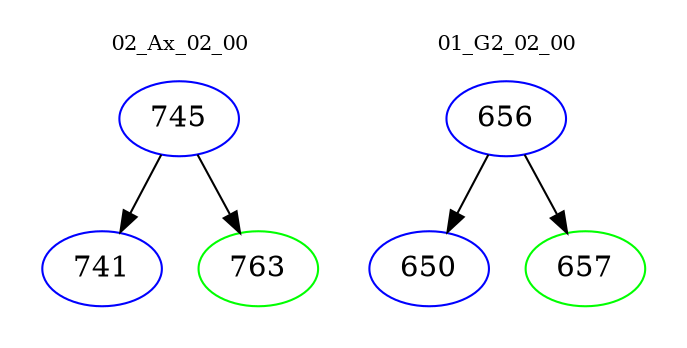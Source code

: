 digraph{
subgraph cluster_0 {
color = white
label = "02_Ax_02_00";
fontsize=10;
T0_745 [label="745", color="blue"]
T0_745 -> T0_741 [color="black"]
T0_741 [label="741", color="blue"]
T0_745 -> T0_763 [color="black"]
T0_763 [label="763", color="green"]
}
subgraph cluster_1 {
color = white
label = "01_G2_02_00";
fontsize=10;
T1_656 [label="656", color="blue"]
T1_656 -> T1_650 [color="black"]
T1_650 [label="650", color="blue"]
T1_656 -> T1_657 [color="black"]
T1_657 [label="657", color="green"]
}
}

